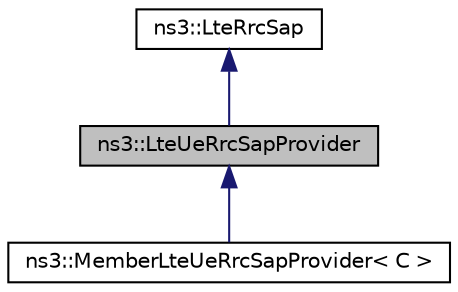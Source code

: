 digraph "ns3::LteUeRrcSapProvider"
{
 // LATEX_PDF_SIZE
  edge [fontname="Helvetica",fontsize="10",labelfontname="Helvetica",labelfontsize="10"];
  node [fontname="Helvetica",fontsize="10",shape=record];
  Node1 [label="ns3::LteUeRrcSapProvider",height=0.2,width=0.4,color="black", fillcolor="grey75", style="filled", fontcolor="black",tooltip="Part of the RRC protocol."];
  Node2 -> Node1 [dir="back",color="midnightblue",fontsize="10",style="solid",fontname="Helvetica"];
  Node2 [label="ns3::LteRrcSap",height=0.2,width=0.4,color="black", fillcolor="white", style="filled",URL="$classns3_1_1_lte_rrc_sap.html",tooltip="Class holding definition common to all UE/eNodeB SAP Users/Providers."];
  Node1 -> Node3 [dir="back",color="midnightblue",fontsize="10",style="solid",fontname="Helvetica"];
  Node3 [label="ns3::MemberLteUeRrcSapProvider\< C \>",height=0.2,width=0.4,color="black", fillcolor="white", style="filled",URL="$classns3_1_1_member_lte_ue_rrc_sap_provider.html",tooltip="Template for the implementation of the LteUeRrcSapProvider as a member of an owner class of type C to..."];
}

